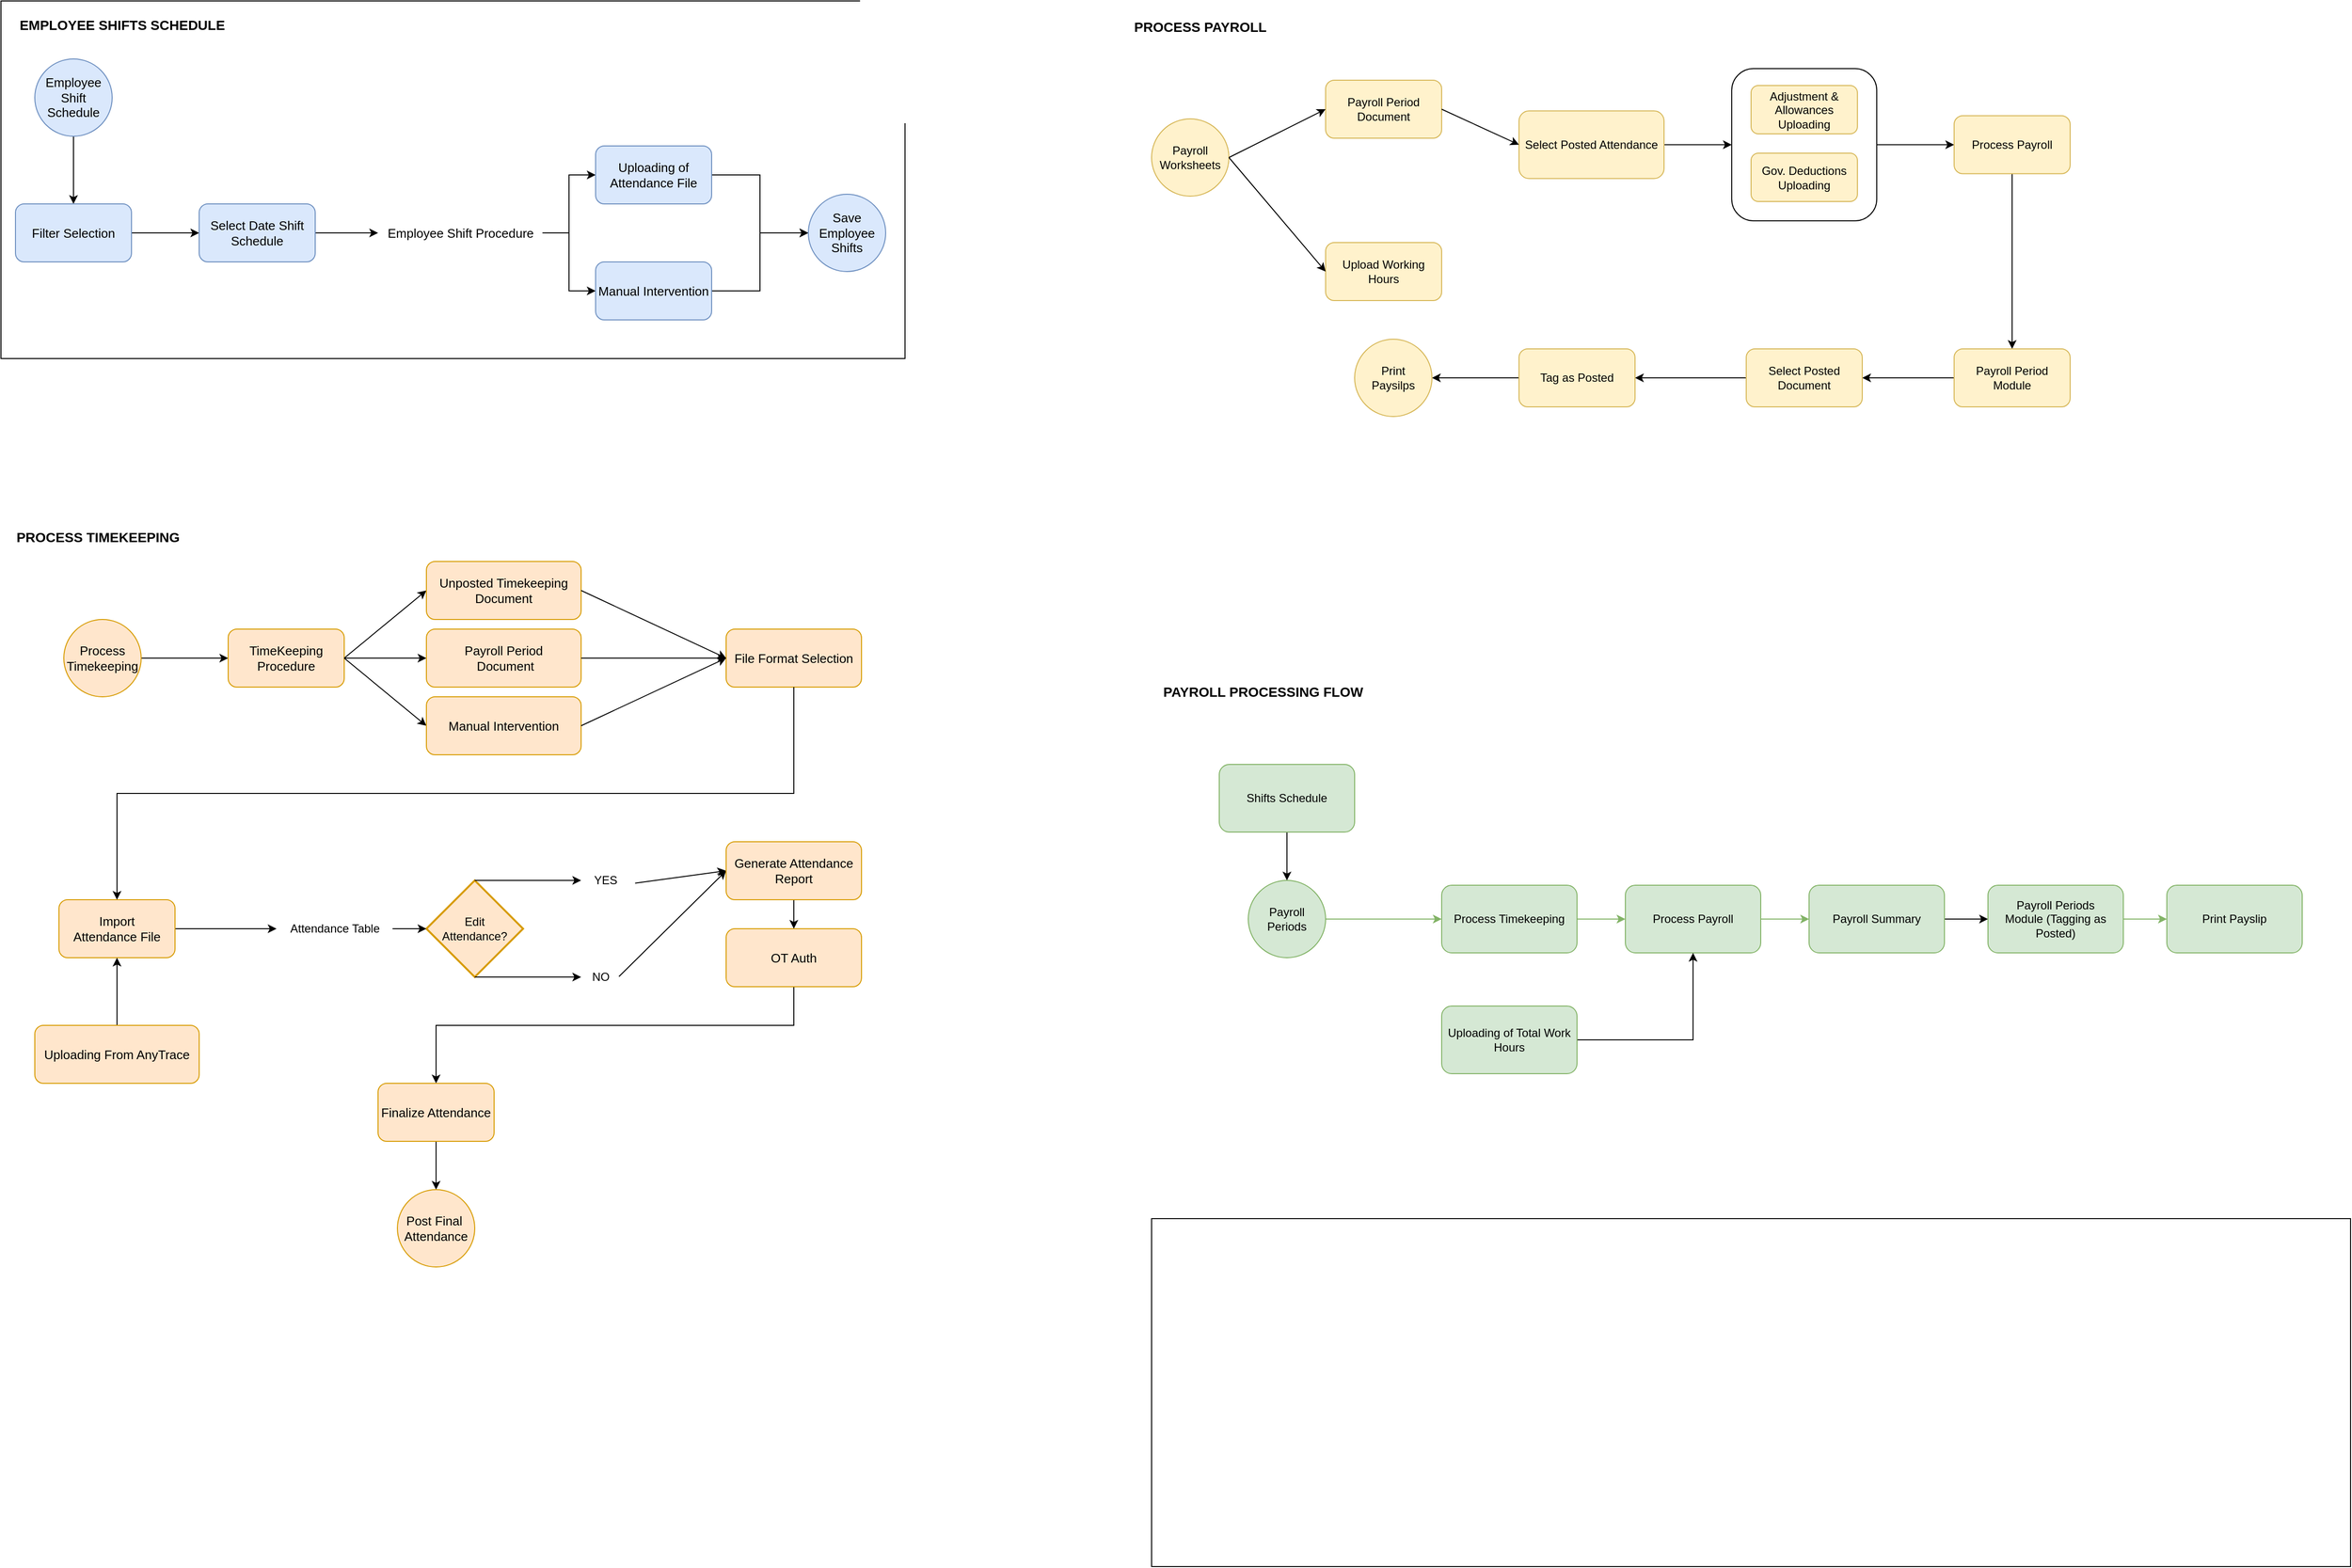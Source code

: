 <mxfile version="24.5.5" type="github">
  <diagram name="Page-1" id="Z2VON4-MzIzl6sSVADp_">
    <mxGraphModel dx="1646" dy="778" grid="1" gridSize="10" guides="1" tooltips="1" connect="1" arrows="1" fold="1" page="1" pageScale="1" pageWidth="850" pageHeight="1100" math="0" shadow="0">
      <root>
        <mxCell id="0" />
        <mxCell id="1" parent="0" />
        <mxCell id="FDAjhT9uTbYYxRGxeeJl-156" value="" style="rounded=0;whiteSpace=wrap;html=1;fillColor=none;" parent="1" vertex="1">
          <mxGeometry x="1270" y="1280" width="1240" height="360" as="geometry" />
        </mxCell>
        <mxCell id="FDAjhT9uTbYYxRGxeeJl-20" value="" style="verticalLabelPosition=bottom;verticalAlign=top;html=1;shape=mxgraph.basic.rect;fillColor2=none;strokeWidth=1;size=20;indent=5;fillColor=none;" parent="1" vertex="1">
          <mxGeometry x="80" y="20" width="935" height="370" as="geometry" />
        </mxCell>
        <mxCell id="FDAjhT9uTbYYxRGxeeJl-4" style="edgeStyle=orthogonalEdgeStyle;rounded=0;orthogonalLoop=1;jettySize=auto;html=1;entryX=0.5;entryY=0;entryDx=0;entryDy=0;" parent="1" source="FDAjhT9uTbYYxRGxeeJl-2" target="FDAjhT9uTbYYxRGxeeJl-3" edge="1">
          <mxGeometry relative="1" as="geometry" />
        </mxCell>
        <mxCell id="FDAjhT9uTbYYxRGxeeJl-2" value="Employee Shift Schedule" style="ellipse;whiteSpace=wrap;html=1;aspect=fixed;fillColor=#dae8fc;strokeColor=#6c8ebf;fontSize=13;" parent="1" vertex="1">
          <mxGeometry x="115" y="80" width="80" height="80" as="geometry" />
        </mxCell>
        <mxCell id="FDAjhT9uTbYYxRGxeeJl-6" style="edgeStyle=orthogonalEdgeStyle;rounded=0;orthogonalLoop=1;jettySize=auto;html=1;" parent="1" source="FDAjhT9uTbYYxRGxeeJl-3" target="FDAjhT9uTbYYxRGxeeJl-5" edge="1">
          <mxGeometry relative="1" as="geometry" />
        </mxCell>
        <mxCell id="FDAjhT9uTbYYxRGxeeJl-3" value="Filter Selection" style="rounded=1;whiteSpace=wrap;html=1;fillColor=#dae8fc;strokeColor=#6c8ebf;fontSize=13;" parent="1" vertex="1">
          <mxGeometry x="95" y="230" width="120" height="60" as="geometry" />
        </mxCell>
        <mxCell id="FDAjhT9uTbYYxRGxeeJl-8" style="edgeStyle=orthogonalEdgeStyle;rounded=0;orthogonalLoop=1;jettySize=auto;html=1;" parent="1" source="FDAjhT9uTbYYxRGxeeJl-5" target="FDAjhT9uTbYYxRGxeeJl-7" edge="1">
          <mxGeometry relative="1" as="geometry" />
        </mxCell>
        <mxCell id="FDAjhT9uTbYYxRGxeeJl-5" value="Select Date Shift Schedule" style="rounded=1;whiteSpace=wrap;html=1;fillColor=#dae8fc;strokeColor=#6c8ebf;fontSize=13;" parent="1" vertex="1">
          <mxGeometry x="285" y="230" width="120" height="60" as="geometry" />
        </mxCell>
        <mxCell id="FDAjhT9uTbYYxRGxeeJl-11" style="edgeStyle=orthogonalEdgeStyle;rounded=0;orthogonalLoop=1;jettySize=auto;html=1;entryX=0;entryY=0.5;entryDx=0;entryDy=0;" parent="1" source="FDAjhT9uTbYYxRGxeeJl-7" target="FDAjhT9uTbYYxRGxeeJl-9" edge="1">
          <mxGeometry relative="1" as="geometry" />
        </mxCell>
        <mxCell id="FDAjhT9uTbYYxRGxeeJl-12" style="edgeStyle=orthogonalEdgeStyle;rounded=0;orthogonalLoop=1;jettySize=auto;html=1;entryX=0;entryY=0.5;entryDx=0;entryDy=0;" parent="1" source="FDAjhT9uTbYYxRGxeeJl-7" target="FDAjhT9uTbYYxRGxeeJl-10" edge="1">
          <mxGeometry relative="1" as="geometry" />
        </mxCell>
        <mxCell id="FDAjhT9uTbYYxRGxeeJl-7" value="Employee Shift Procedure" style="text;html=1;align=center;verticalAlign=middle;resizable=0;points=[];autosize=1;strokeColor=none;fillColor=none;fontSize=13;" parent="1" vertex="1">
          <mxGeometry x="470" y="245" width="170" height="30" as="geometry" />
        </mxCell>
        <mxCell id="FDAjhT9uTbYYxRGxeeJl-16" style="edgeStyle=orthogonalEdgeStyle;rounded=0;orthogonalLoop=1;jettySize=auto;html=1;entryX=0;entryY=0.5;entryDx=0;entryDy=0;" parent="1" source="FDAjhT9uTbYYxRGxeeJl-9" target="FDAjhT9uTbYYxRGxeeJl-14" edge="1">
          <mxGeometry relative="1" as="geometry" />
        </mxCell>
        <mxCell id="FDAjhT9uTbYYxRGxeeJl-9" value="&lt;span style=&quot;font-size: 13px;&quot;&gt;&lt;/span&gt;&lt;span style=&quot;font-size: 13px;&quot;&gt;&lt;/span&gt;&lt;span style=&quot;white-space-collapse: preserve; font-size: 13px;&quot;&gt;Uploading of Attendance File&lt;/span&gt;" style="rounded=1;whiteSpace=wrap;html=1;fillColor=#dae8fc;strokeColor=#6c8ebf;fontSize=13;" parent="1" vertex="1">
          <mxGeometry x="695" y="170" width="120" height="60" as="geometry" />
        </mxCell>
        <mxCell id="FDAjhT9uTbYYxRGxeeJl-17" style="edgeStyle=orthogonalEdgeStyle;rounded=0;orthogonalLoop=1;jettySize=auto;html=1;" parent="1" source="FDAjhT9uTbYYxRGxeeJl-10" edge="1">
          <mxGeometry relative="1" as="geometry">
            <mxPoint x="915" y="260" as="targetPoint" />
            <Array as="points">
              <mxPoint x="865" y="320" />
              <mxPoint x="865" y="260" />
            </Array>
          </mxGeometry>
        </mxCell>
        <mxCell id="FDAjhT9uTbYYxRGxeeJl-10" value="&lt;span style=&quot;font-size: 13px;&quot;&gt;&lt;/span&gt;&lt;span style=&quot;font-size: 13px;&quot;&gt;&lt;/span&gt;&lt;span style=&quot;white-space-collapse: preserve; font-size: 13px;&quot;&gt;Manual Intervention&lt;/span&gt;" style="rounded=1;whiteSpace=wrap;html=1;fillColor=#dae8fc;strokeColor=#6c8ebf;fontSize=13;" parent="1" vertex="1">
          <mxGeometry x="695" y="290" width="120" height="60" as="geometry" />
        </mxCell>
        <mxCell id="FDAjhT9uTbYYxRGxeeJl-14" value="&lt;span style=&quot;font-size: 13px;&quot;&gt;&lt;/span&gt;&lt;span style=&quot;font-size: 13px;&quot;&gt;&lt;/span&gt;&lt;span style=&quot;white-space-collapse: preserve; font-size: 13px;&quot;&gt;Save Employee Shifts&lt;/span&gt;" style="ellipse;whiteSpace=wrap;html=1;aspect=fixed;fillColor=#dae8fc;strokeColor=#6c8ebf;fontSize=13;" parent="1" vertex="1">
          <mxGeometry x="915" y="220" width="80" height="80" as="geometry" />
        </mxCell>
        <mxCell id="FDAjhT9uTbYYxRGxeeJl-21" value="&lt;b style=&quot;font-size: 14px;&quot;&gt;EMPLOYEE SHIFTS SCHEDULE&lt;/b&gt;" style="text;html=1;align=center;verticalAlign=middle;resizable=0;points=[];autosize=1;strokeColor=none;fillColor=none;fontSize=14;" parent="1" vertex="1">
          <mxGeometry x="85" y="30" width="240" height="30" as="geometry" />
        </mxCell>
        <mxCell id="FDAjhT9uTbYYxRGxeeJl-41" style="edgeStyle=orthogonalEdgeStyle;rounded=0;orthogonalLoop=1;jettySize=auto;html=1;entryX=0;entryY=0.5;entryDx=0;entryDy=0;" parent="1" source="FDAjhT9uTbYYxRGxeeJl-24" target="FDAjhT9uTbYYxRGxeeJl-53" edge="1">
          <mxGeometry relative="1" as="geometry">
            <mxPoint x="285" y="700" as="targetPoint" />
          </mxGeometry>
        </mxCell>
        <mxCell id="FDAjhT9uTbYYxRGxeeJl-24" value="Process Timekeeping" style="ellipse;whiteSpace=wrap;html=1;aspect=fixed;fillColor=#ffe6cc;strokeColor=#d79b00;fontSize=13;" parent="1" vertex="1">
          <mxGeometry x="145" y="660" width="80" height="80" as="geometry" />
        </mxCell>
        <mxCell id="FDAjhT9uTbYYxRGxeeJl-38" value="&lt;b style=&quot;font-size: 14px;&quot;&gt;PROCESS TIMEKEEPING&lt;/b&gt;" style="text;html=1;align=center;verticalAlign=middle;resizable=0;points=[];autosize=1;strokeColor=none;fillColor=none;fontSize=14;" parent="1" vertex="1">
          <mxGeometry x="85" y="560" width="190" height="30" as="geometry" />
        </mxCell>
        <mxCell id="FDAjhT9uTbYYxRGxeeJl-55" style="edgeStyle=orthogonalEdgeStyle;rounded=0;orthogonalLoop=1;jettySize=auto;html=1;entryX=0;entryY=0.5;entryDx=0;entryDy=0;" parent="1" source="FDAjhT9uTbYYxRGxeeJl-53" target="FDAjhT9uTbYYxRGxeeJl-62" edge="1">
          <mxGeometry relative="1" as="geometry">
            <mxPoint x="510" y="700" as="targetPoint" />
          </mxGeometry>
        </mxCell>
        <mxCell id="FDAjhT9uTbYYxRGxeeJl-53" value="&lt;span style=&quot;font-size: 13px;&quot;&gt;&lt;/span&gt;&lt;span style=&quot;font-size: 13px; text-wrap: nowrap;&quot;&gt;TimeKeeping&lt;/span&gt;&lt;br style=&quot;font-size: 13px; text-wrap: nowrap;&quot;&gt;&lt;span style=&quot;font-size: 13px; text-wrap: nowrap;&quot;&gt;Procedure&lt;/span&gt;" style="rounded=1;whiteSpace=wrap;html=1;fillColor=#ffe6cc;strokeColor=#d79b00;fontSize=13;" parent="1" vertex="1">
          <mxGeometry x="315" y="670" width="120" height="60" as="geometry" />
        </mxCell>
        <mxCell id="FDAjhT9uTbYYxRGxeeJl-57" value="" style="endArrow=classic;html=1;rounded=0;exitX=1;exitY=0.5;exitDx=0;exitDy=0;entryX=0;entryY=0.5;entryDx=0;entryDy=0;" parent="1" source="FDAjhT9uTbYYxRGxeeJl-53" target="FDAjhT9uTbYYxRGxeeJl-60" edge="1">
          <mxGeometry width="50" height="50" relative="1" as="geometry">
            <mxPoint x="455" y="685" as="sourcePoint" />
            <mxPoint x="505.8" y="645.33" as="targetPoint" />
          </mxGeometry>
        </mxCell>
        <mxCell id="FDAjhT9uTbYYxRGxeeJl-59" value="" style="endArrow=classic;html=1;rounded=0;exitX=1;exitY=0.5;exitDx=0;exitDy=0;entryX=0;entryY=0.5;entryDx=0;entryDy=0;" parent="1" source="FDAjhT9uTbYYxRGxeeJl-53" target="FDAjhT9uTbYYxRGxeeJl-61" edge="1">
          <mxGeometry width="50" height="50" relative="1" as="geometry">
            <mxPoint x="435" y="785" as="sourcePoint" />
            <mxPoint x="509.2" y="755.33" as="targetPoint" />
          </mxGeometry>
        </mxCell>
        <mxCell id="FDAjhT9uTbYYxRGxeeJl-60" value="&lt;span style=&quot;font-size: 13px;&quot;&gt;&lt;/span&gt;&lt;span style=&quot;font-size: 13px; text-wrap: nowrap;&quot;&gt;Unposted Timekeeping &lt;br style=&quot;font-size: 13px;&quot;&gt;Document&lt;/span&gt;" style="rounded=1;whiteSpace=wrap;html=1;fillColor=#ffe6cc;strokeColor=#d79b00;fontSize=13;" parent="1" vertex="1">
          <mxGeometry x="520" y="600" width="160" height="60" as="geometry" />
        </mxCell>
        <mxCell id="FDAjhT9uTbYYxRGxeeJl-61" value="&lt;span style=&quot;font-size: 13px;&quot;&gt;&lt;/span&gt;&lt;span style=&quot;font-size: 13px;&quot;&gt;&lt;/span&gt;&lt;span style=&quot;white-space-collapse: preserve; font-size: 13px;&quot;&gt;&lt;font style=&quot;font-size: 13px;&quot;&gt;Manual Intervention&lt;/font&gt;&lt;/span&gt;" style="rounded=1;whiteSpace=wrap;html=1;fillColor=#ffe6cc;strokeColor=#d79b00;fontSize=13;" parent="1" vertex="1">
          <mxGeometry x="520" y="740" width="160" height="60" as="geometry" />
        </mxCell>
        <mxCell id="FDAjhT9uTbYYxRGxeeJl-62" value="&lt;span style=&quot;font-size: 13px;&quot;&gt;&lt;/span&gt;&lt;span style=&quot;font-size: 13px; text-wrap: nowrap;&quot;&gt;Payroll Period&lt;br style=&quot;font-size: 13px;&quot;&gt;&amp;nbsp;Document&lt;/span&gt;" style="rounded=1;whiteSpace=wrap;html=1;fillColor=#ffe6cc;strokeColor=#d79b00;fontSize=13;" parent="1" vertex="1">
          <mxGeometry x="520" y="670" width="160" height="60" as="geometry" />
        </mxCell>
        <mxCell id="FDAjhT9uTbYYxRGxeeJl-63" value="&lt;span style=&quot;font-size: 13px;&quot;&gt;&lt;/span&gt;&lt;span style=&quot;font-size: 13px; text-wrap: nowrap;&quot;&gt;File Format Selection&lt;/span&gt;" style="rounded=1;whiteSpace=wrap;html=1;fillColor=#ffe6cc;strokeColor=#d79b00;fontSize=13;" parent="1" vertex="1">
          <mxGeometry x="830" y="670" width="140" height="60" as="geometry" />
        </mxCell>
        <mxCell id="FDAjhT9uTbYYxRGxeeJl-64" value="" style="endArrow=classic;html=1;rounded=0;exitX=1;exitY=0.5;exitDx=0;exitDy=0;entryX=0;entryY=0.5;entryDx=0;entryDy=0;" parent="1" source="FDAjhT9uTbYYxRGxeeJl-60" target="FDAjhT9uTbYYxRGxeeJl-63" edge="1">
          <mxGeometry width="50" height="50" relative="1" as="geometry">
            <mxPoint x="700" y="810" as="sourcePoint" />
            <mxPoint x="785" y="740" as="targetPoint" />
          </mxGeometry>
        </mxCell>
        <mxCell id="FDAjhT9uTbYYxRGxeeJl-65" value="" style="endArrow=classic;html=1;rounded=0;exitX=1;exitY=0.5;exitDx=0;exitDy=0;entryX=0;entryY=0.5;entryDx=0;entryDy=0;" parent="1" source="FDAjhT9uTbYYxRGxeeJl-62" target="FDAjhT9uTbYYxRGxeeJl-63" edge="1">
          <mxGeometry width="50" height="50" relative="1" as="geometry">
            <mxPoint x="730" y="810" as="sourcePoint" />
            <mxPoint x="815" y="740" as="targetPoint" />
          </mxGeometry>
        </mxCell>
        <mxCell id="FDAjhT9uTbYYxRGxeeJl-66" value="" style="endArrow=classic;html=1;rounded=0;exitX=1;exitY=0.5;exitDx=0;exitDy=0;entryX=0;entryY=0.5;entryDx=0;entryDy=0;" parent="1" source="FDAjhT9uTbYYxRGxeeJl-61" target="FDAjhT9uTbYYxRGxeeJl-63" edge="1">
          <mxGeometry width="50" height="50" relative="1" as="geometry">
            <mxPoint x="760" y="820" as="sourcePoint" />
            <mxPoint x="845" y="750" as="targetPoint" />
          </mxGeometry>
        </mxCell>
        <mxCell id="FDAjhT9uTbYYxRGxeeJl-71" style="edgeStyle=orthogonalEdgeStyle;rounded=0;orthogonalLoop=1;jettySize=auto;html=1;" parent="1" source="FDAjhT9uTbYYxRGxeeJl-67" target="FDAjhT9uTbYYxRGxeeJl-70" edge="1">
          <mxGeometry relative="1" as="geometry" />
        </mxCell>
        <mxCell id="FDAjhT9uTbYYxRGxeeJl-67" value="&lt;span style=&quot;font-size: 13px;&quot;&gt;&lt;/span&gt;&lt;span style=&quot;font-size: 13px; text-wrap: nowrap;&quot;&gt;Import &lt;br style=&quot;font-size: 13px;&quot;&gt;Attendance File&lt;/span&gt;" style="rounded=1;whiteSpace=wrap;html=1;fillColor=#ffe6cc;strokeColor=#d79b00;fontSize=13;" parent="1" vertex="1">
          <mxGeometry x="140" y="950" width="120" height="60" as="geometry" />
        </mxCell>
        <mxCell id="FDAjhT9uTbYYxRGxeeJl-69" value="" style="endArrow=classic;html=1;rounded=0;entryX=0.5;entryY=0;entryDx=0;entryDy=0;exitX=0.5;exitY=1;exitDx=0;exitDy=0;" parent="1" source="FDAjhT9uTbYYxRGxeeJl-63" target="FDAjhT9uTbYYxRGxeeJl-67" edge="1">
          <mxGeometry width="50" height="50" relative="1" as="geometry">
            <mxPoint x="885" y="840" as="sourcePoint" />
            <mxPoint x="565" y="810" as="targetPoint" />
            <Array as="points">
              <mxPoint x="900" y="840" />
              <mxPoint x="200" y="840" />
            </Array>
          </mxGeometry>
        </mxCell>
        <mxCell id="FDAjhT9uTbYYxRGxeeJl-70" value="Attendance Table" style="text;html=1;align=center;verticalAlign=middle;resizable=0;points=[];autosize=1;strokeColor=none;fillColor=none;" parent="1" vertex="1">
          <mxGeometry x="365" y="965" width="120" height="30" as="geometry" />
        </mxCell>
        <mxCell id="FDAjhT9uTbYYxRGxeeJl-72" value="Edit &lt;br&gt;Attendance?" style="strokeWidth=2;html=1;shape=mxgraph.flowchart.decision;whiteSpace=wrap;fillColor=#ffe6cc;strokeColor=#d79b00;" parent="1" vertex="1">
          <mxGeometry x="520" y="930" width="100" height="100" as="geometry" />
        </mxCell>
        <mxCell id="FDAjhT9uTbYYxRGxeeJl-74" style="edgeStyle=orthogonalEdgeStyle;rounded=0;orthogonalLoop=1;jettySize=auto;html=1;entryX=0;entryY=0.5;entryDx=0;entryDy=0;entryPerimeter=0;" parent="1" source="FDAjhT9uTbYYxRGxeeJl-70" target="FDAjhT9uTbYYxRGxeeJl-72" edge="1">
          <mxGeometry relative="1" as="geometry" />
        </mxCell>
        <mxCell id="FDAjhT9uTbYYxRGxeeJl-75" value="YES" style="text;html=1;align=center;verticalAlign=middle;resizable=0;points=[];autosize=1;strokeColor=none;fillColor=none;" parent="1" vertex="1">
          <mxGeometry x="680" y="915" width="50" height="30" as="geometry" />
        </mxCell>
        <mxCell id="FDAjhT9uTbYYxRGxeeJl-76" value="NO" style="text;html=1;align=center;verticalAlign=middle;resizable=0;points=[];autosize=1;strokeColor=none;fillColor=none;" parent="1" vertex="1">
          <mxGeometry x="680" y="1015" width="40" height="30" as="geometry" />
        </mxCell>
        <mxCell id="FDAjhT9uTbYYxRGxeeJl-78" value="" style="endArrow=classic;html=1;rounded=0;exitX=0.5;exitY=0;exitDx=0;exitDy=0;exitPerimeter=0;" parent="1" source="FDAjhT9uTbYYxRGxeeJl-72" target="FDAjhT9uTbYYxRGxeeJl-75" edge="1">
          <mxGeometry width="50" height="50" relative="1" as="geometry">
            <mxPoint x="605" y="910" as="sourcePoint" />
            <mxPoint x="655" y="860" as="targetPoint" />
          </mxGeometry>
        </mxCell>
        <mxCell id="FDAjhT9uTbYYxRGxeeJl-79" value="" style="endArrow=classic;html=1;rounded=0;exitX=0.5;exitY=1;exitDx=0;exitDy=0;exitPerimeter=0;" parent="1" source="FDAjhT9uTbYYxRGxeeJl-72" target="FDAjhT9uTbYYxRGxeeJl-76" edge="1">
          <mxGeometry width="50" height="50" relative="1" as="geometry">
            <mxPoint x="575" y="1040" as="sourcePoint" />
            <mxPoint x="685" y="1040" as="targetPoint" />
          </mxGeometry>
        </mxCell>
        <mxCell id="FDAjhT9uTbYYxRGxeeJl-86" style="edgeStyle=orthogonalEdgeStyle;rounded=0;orthogonalLoop=1;jettySize=auto;html=1;entryX=0.5;entryY=0;entryDx=0;entryDy=0;exitX=0.5;exitY=1;exitDx=0;exitDy=0;" parent="1" source="FDAjhT9uTbYYxRGxeeJl-80" target="FDAjhT9uTbYYxRGxeeJl-84" edge="1">
          <mxGeometry relative="1" as="geometry">
            <Array as="points">
              <mxPoint x="900" y="1080" />
              <mxPoint x="530" y="1080" />
            </Array>
          </mxGeometry>
        </mxCell>
        <mxCell id="FDAjhT9uTbYYxRGxeeJl-80" value="OT Auth" style="rounded=1;whiteSpace=wrap;html=1;fillColor=#ffe6cc;strokeColor=#d79b00;fontSize=13;" parent="1" vertex="1">
          <mxGeometry x="830" y="980" width="140" height="60" as="geometry" />
        </mxCell>
        <mxCell id="FDAjhT9uTbYYxRGxeeJl-81" value="" style="endArrow=classic;html=1;rounded=0;exitX=1.117;exitY=0.594;exitDx=0;exitDy=0;exitPerimeter=0;entryX=0;entryY=0.5;entryDx=0;entryDy=0;" parent="1" source="FDAjhT9uTbYYxRGxeeJl-75" target="75gCchxxYWHDIyCFGVaZ-20" edge="1">
          <mxGeometry width="50" height="50" relative="1" as="geometry">
            <mxPoint x="685" y="970" as="sourcePoint" />
            <mxPoint x="795" y="970" as="targetPoint" />
          </mxGeometry>
        </mxCell>
        <mxCell id="FDAjhT9uTbYYxRGxeeJl-82" value="" style="endArrow=classic;html=1;rounded=0;exitX=0.979;exitY=0.483;exitDx=0;exitDy=0;exitPerimeter=0;entryX=0;entryY=0.5;entryDx=0;entryDy=0;" parent="1" source="FDAjhT9uTbYYxRGxeeJl-76" target="75gCchxxYWHDIyCFGVaZ-20" edge="1">
          <mxGeometry width="50" height="50" relative="1" as="geometry">
            <mxPoint x="736" y="995" as="sourcePoint" />
            <mxPoint x="830" y="1042" as="targetPoint" />
          </mxGeometry>
        </mxCell>
        <mxCell id="FDAjhT9uTbYYxRGxeeJl-88" style="edgeStyle=orthogonalEdgeStyle;rounded=0;orthogonalLoop=1;jettySize=auto;html=1;" parent="1" source="FDAjhT9uTbYYxRGxeeJl-84" target="FDAjhT9uTbYYxRGxeeJl-87" edge="1">
          <mxGeometry relative="1" as="geometry" />
        </mxCell>
        <mxCell id="FDAjhT9uTbYYxRGxeeJl-84" value="&lt;span style=&quot;font-size: 13px;&quot;&gt;&lt;/span&gt;&lt;span style=&quot;text-wrap: nowrap;&quot;&gt;Finalize Attendance&lt;/span&gt;" style="rounded=1;whiteSpace=wrap;html=1;fillColor=#ffe6cc;strokeColor=#d79b00;fontSize=13;" parent="1" vertex="1">
          <mxGeometry x="470" y="1140" width="120" height="60" as="geometry" />
        </mxCell>
        <mxCell id="FDAjhT9uTbYYxRGxeeJl-87" value="Post Final&amp;nbsp;&lt;br style=&quot;font-size: 13px;&quot;&gt;Attendance" style="ellipse;whiteSpace=wrap;html=1;aspect=fixed;fillColor=#ffe6cc;strokeColor=#d79b00;fontSize=13;" parent="1" vertex="1">
          <mxGeometry x="490" y="1250" width="80" height="80" as="geometry" />
        </mxCell>
        <mxCell id="FDAjhT9uTbYYxRGxeeJl-97" value="Payroll Worksheets" style="ellipse;whiteSpace=wrap;html=1;aspect=fixed;fillColor=#fff2cc;strokeColor=#d6b656;fontSize=12;" parent="1" vertex="1">
          <mxGeometry x="1270" y="142" width="80" height="80" as="geometry" />
        </mxCell>
        <mxCell id="FDAjhT9uTbYYxRGxeeJl-99" value="&lt;span style=&quot;font-size: 12px;&quot;&gt;&lt;/span&gt;&lt;span style=&quot;font-size: 12px;&quot;&gt;&lt;/span&gt;&lt;span style=&quot;white-space-collapse: preserve; font-size: 12px;&quot;&gt;Payroll Period Document&lt;/span&gt;" style="rounded=1;whiteSpace=wrap;html=1;fillColor=#fff2cc;strokeColor=#d6b656;fontSize=12;" parent="1" vertex="1">
          <mxGeometry x="1450" y="102" width="120" height="60" as="geometry" />
        </mxCell>
        <mxCell id="FDAjhT9uTbYYxRGxeeJl-111" value="&lt;span style=&quot;font-size: 12px;&quot;&gt;&lt;/span&gt;&lt;span style=&quot;font-size: 12px;&quot;&gt;&lt;/span&gt;&lt;span style=&quot;white-space-collapse: preserve; font-size: 12px;&quot;&gt;Upload Working Hours&lt;/span&gt;" style="rounded=1;whiteSpace=wrap;html=1;fillColor=#fff2cc;strokeColor=#d6b656;fontSize=12;" parent="1" vertex="1">
          <mxGeometry x="1450" y="270" width="120" height="60" as="geometry" />
        </mxCell>
        <mxCell id="FDAjhT9uTbYYxRGxeeJl-112" value="" style="endArrow=classic;html=1;rounded=0;exitX=1;exitY=0.5;exitDx=0;exitDy=0;entryX=0;entryY=0.5;entryDx=0;entryDy=0;" parent="1" source="FDAjhT9uTbYYxRGxeeJl-97" target="FDAjhT9uTbYYxRGxeeJl-99" edge="1">
          <mxGeometry width="50" height="50" relative="1" as="geometry">
            <mxPoint x="1380" y="162" as="sourcePoint" />
            <mxPoint x="1430" y="112" as="targetPoint" />
          </mxGeometry>
        </mxCell>
        <mxCell id="FDAjhT9uTbYYxRGxeeJl-113" value="" style="endArrow=classic;html=1;rounded=0;exitX=1;exitY=0.5;exitDx=0;exitDy=0;entryX=0;entryY=0.5;entryDx=0;entryDy=0;" parent="1" source="FDAjhT9uTbYYxRGxeeJl-97" target="FDAjhT9uTbYYxRGxeeJl-111" edge="1">
          <mxGeometry width="50" height="50" relative="1" as="geometry">
            <mxPoint x="1370" y="222" as="sourcePoint" />
            <mxPoint x="1420" y="172" as="targetPoint" />
          </mxGeometry>
        </mxCell>
        <mxCell id="FDAjhT9uTbYYxRGxeeJl-120" style="edgeStyle=orthogonalEdgeStyle;rounded=0;orthogonalLoop=1;jettySize=auto;html=1;" parent="1" source="FDAjhT9uTbYYxRGxeeJl-117" target="FDAjhT9uTbYYxRGxeeJl-121" edge="1">
          <mxGeometry relative="1" as="geometry">
            <mxPoint x="1850" y="132.5" as="targetPoint" />
          </mxGeometry>
        </mxCell>
        <mxCell id="FDAjhT9uTbYYxRGxeeJl-117" value="&lt;span&gt;&lt;/span&gt;&lt;span style=&quot;font-size: 12px; text-wrap: nowrap;&quot;&gt;Select Posted Attendance&lt;/span&gt;" style="rounded=1;whiteSpace=wrap;html=1;fillColor=#fff2cc;strokeColor=#d6b656;fontSize=10;" parent="1" vertex="1">
          <mxGeometry x="1650" y="133.75" width="150" height="70" as="geometry" />
        </mxCell>
        <mxCell id="FDAjhT9uTbYYxRGxeeJl-118" value="" style="endArrow=classic;html=1;rounded=0;exitX=1;exitY=0.5;exitDx=0;exitDy=0;entryX=0;entryY=0.5;entryDx=0;entryDy=0;" parent="1" source="FDAjhT9uTbYYxRGxeeJl-99" target="FDAjhT9uTbYYxRGxeeJl-117" edge="1">
          <mxGeometry width="50" height="50" relative="1" as="geometry">
            <mxPoint x="1650" y="112" as="sourcePoint" />
            <mxPoint x="1750" y="62" as="targetPoint" />
          </mxGeometry>
        </mxCell>
        <mxCell id="FDAjhT9uTbYYxRGxeeJl-125" style="edgeStyle=orthogonalEdgeStyle;rounded=0;orthogonalLoop=1;jettySize=auto;html=1;" parent="1" source="FDAjhT9uTbYYxRGxeeJl-121" target="FDAjhT9uTbYYxRGxeeJl-132" edge="1">
          <mxGeometry relative="1" as="geometry">
            <mxPoint x="2100" y="168.75" as="targetPoint" />
          </mxGeometry>
        </mxCell>
        <mxCell id="FDAjhT9uTbYYxRGxeeJl-121" value="" style="rounded=1;whiteSpace=wrap;html=1;" parent="1" vertex="1">
          <mxGeometry x="1870" y="90" width="150" height="157.5" as="geometry" />
        </mxCell>
        <mxCell id="FDAjhT9uTbYYxRGxeeJl-122" value="&lt;span style=&quot;font-size: 12px;&quot;&gt;&lt;/span&gt;&lt;span style=&quot;font-size: 12px;&quot;&gt;&lt;/span&gt;&lt;span style=&quot;white-space-collapse: preserve; font-size: 12px;&quot;&gt;Adjustment &amp;amp; Allowances Uploading&lt;/span&gt;" style="rounded=1;whiteSpace=wrap;html=1;fillColor=#fff2cc;strokeColor=#d6b656;fontSize=12;" parent="1" vertex="1">
          <mxGeometry x="1890" y="107.5" width="110" height="50" as="geometry" />
        </mxCell>
        <mxCell id="FDAjhT9uTbYYxRGxeeJl-123" value="&lt;span style=&quot;font-size: 12px;&quot;&gt;&lt;/span&gt;&lt;span style=&quot;font-size: 12px;&quot;&gt;&lt;/span&gt;&lt;span style=&quot;white-space-collapse: preserve; font-size: 12px;&quot;&gt;Gov. Deductions&lt;br style=&quot;font-size: 12px;&quot;&gt;Uploading&lt;/span&gt;" style="rounded=1;whiteSpace=wrap;html=1;fillColor=#fff2cc;strokeColor=#d6b656;fontSize=12;" parent="1" vertex="1">
          <mxGeometry x="1890" y="177.5" width="110" height="50" as="geometry" />
        </mxCell>
        <mxCell id="FDAjhT9uTbYYxRGxeeJl-131" value="&lt;b style=&quot;font-size: 14px;&quot;&gt;PROCESS PAYROLL&lt;/b&gt;" style="text;html=1;align=center;verticalAlign=middle;resizable=0;points=[];autosize=1;strokeColor=none;fillColor=none;fontSize=14;" parent="1" vertex="1">
          <mxGeometry x="1240" y="32" width="160" height="30" as="geometry" />
        </mxCell>
        <mxCell id="FDAjhT9uTbYYxRGxeeJl-135" style="edgeStyle=orthogonalEdgeStyle;rounded=0;orthogonalLoop=1;jettySize=auto;html=1;entryX=0.5;entryY=0;entryDx=0;entryDy=0;" parent="1" source="FDAjhT9uTbYYxRGxeeJl-132" target="FDAjhT9uTbYYxRGxeeJl-134" edge="1">
          <mxGeometry relative="1" as="geometry" />
        </mxCell>
        <mxCell id="FDAjhT9uTbYYxRGxeeJl-132" value="&lt;span style=&quot;font-size: 12px;&quot;&gt;&lt;/span&gt;&lt;span style=&quot;font-size: 12px;&quot;&gt;&lt;/span&gt;&lt;span style=&quot;white-space-collapse: preserve; font-size: 12px;&quot;&gt;Process Payroll&lt;/span&gt;" style="rounded=1;whiteSpace=wrap;html=1;fillColor=#fff2cc;strokeColor=#d6b656;fontSize=12;" parent="1" vertex="1">
          <mxGeometry x="2100" y="138.75" width="120" height="60" as="geometry" />
        </mxCell>
        <mxCell id="FDAjhT9uTbYYxRGxeeJl-137" style="edgeStyle=orthogonalEdgeStyle;rounded=0;orthogonalLoop=1;jettySize=auto;html=1;entryX=1;entryY=0.5;entryDx=0;entryDy=0;" parent="1" source="FDAjhT9uTbYYxRGxeeJl-134" target="FDAjhT9uTbYYxRGxeeJl-136" edge="1">
          <mxGeometry relative="1" as="geometry" />
        </mxCell>
        <mxCell id="FDAjhT9uTbYYxRGxeeJl-134" value="&lt;span style=&quot;font-size: 12px;&quot;&gt;&lt;/span&gt;&lt;span style=&quot;font-size: 12px;&quot;&gt;&lt;/span&gt;&lt;span style=&quot;white-space-collapse: preserve; font-size: 12px;&quot;&gt;Payroll Period&lt;br/&gt;Module&lt;/span&gt;" style="rounded=1;whiteSpace=wrap;html=1;fillColor=#fff2cc;strokeColor=#d6b656;fontSize=12;" parent="1" vertex="1">
          <mxGeometry x="2100" y="380" width="120" height="60" as="geometry" />
        </mxCell>
        <mxCell id="FDAjhT9uTbYYxRGxeeJl-139" style="edgeStyle=orthogonalEdgeStyle;rounded=0;orthogonalLoop=1;jettySize=auto;html=1;" parent="1" source="FDAjhT9uTbYYxRGxeeJl-136" target="FDAjhT9uTbYYxRGxeeJl-138" edge="1">
          <mxGeometry relative="1" as="geometry" />
        </mxCell>
        <mxCell id="FDAjhT9uTbYYxRGxeeJl-136" value="&lt;span style=&quot;font-size: 12px;&quot;&gt;&lt;/span&gt;&lt;span style=&quot;font-size: 12px;&quot;&gt;&lt;/span&gt;&lt;span style=&quot;white-space-collapse: preserve; font-size: 12px;&quot;&gt;Select Posted Document&lt;/span&gt;" style="rounded=1;whiteSpace=wrap;html=1;fillColor=#fff2cc;strokeColor=#d6b656;fontSize=12;" parent="1" vertex="1">
          <mxGeometry x="1885" y="380" width="120" height="60" as="geometry" />
        </mxCell>
        <mxCell id="FDAjhT9uTbYYxRGxeeJl-141" style="edgeStyle=orthogonalEdgeStyle;rounded=0;orthogonalLoop=1;jettySize=auto;html=1;" parent="1" source="FDAjhT9uTbYYxRGxeeJl-138" target="FDAjhT9uTbYYxRGxeeJl-140" edge="1">
          <mxGeometry relative="1" as="geometry" />
        </mxCell>
        <mxCell id="FDAjhT9uTbYYxRGxeeJl-138" value="&lt;span style=&quot;font-size: 12px;&quot;&gt;&lt;/span&gt;&lt;span style=&quot;font-size: 12px;&quot;&gt;&lt;/span&gt;&lt;span style=&quot;white-space-collapse: preserve; font-size: 12px;&quot;&gt;Tag as Posted&lt;/span&gt;" style="rounded=1;whiteSpace=wrap;html=1;fillColor=#fff2cc;strokeColor=#d6b656;fontSize=12;" parent="1" vertex="1">
          <mxGeometry x="1650" y="380" width="120" height="60" as="geometry" />
        </mxCell>
        <mxCell id="FDAjhT9uTbYYxRGxeeJl-140" value="Print &lt;br&gt;Paysilps" style="ellipse;whiteSpace=wrap;html=1;aspect=fixed;fillColor=#fff2cc;strokeColor=#d6b656;fontSize=12;" parent="1" vertex="1">
          <mxGeometry x="1480" y="370" width="80" height="80" as="geometry" />
        </mxCell>
        <mxCell id="FDAjhT9uTbYYxRGxeeJl-151" style="edgeStyle=orthogonalEdgeStyle;rounded=0;orthogonalLoop=1;jettySize=auto;html=1;entryX=0;entryY=0.5;entryDx=0;entryDy=0;fillColor=#d5e8d4;strokeColor=#82b366;" parent="1" source="FDAjhT9uTbYYxRGxeeJl-142" target="FDAjhT9uTbYYxRGxeeJl-143" edge="1">
          <mxGeometry relative="1" as="geometry">
            <mxPoint x="1495" y="970" as="targetPoint" />
          </mxGeometry>
        </mxCell>
        <mxCell id="FDAjhT9uTbYYxRGxeeJl-142" value="Payroll Periods" style="ellipse;whiteSpace=wrap;html=1;aspect=fixed;fillColor=#d5e8d4;strokeColor=#82b366;fontSize=12;" parent="1" vertex="1">
          <mxGeometry x="1370" y="930" width="80" height="80" as="geometry" />
        </mxCell>
        <mxCell id="FDAjhT9uTbYYxRGxeeJl-153" style="edgeStyle=orthogonalEdgeStyle;rounded=0;orthogonalLoop=1;jettySize=auto;html=1;entryX=0;entryY=0.5;entryDx=0;entryDy=0;fillColor=#d5e8d4;strokeColor=#82b366;" parent="1" source="FDAjhT9uTbYYxRGxeeJl-143" target="FDAjhT9uTbYYxRGxeeJl-146" edge="1">
          <mxGeometry relative="1" as="geometry" />
        </mxCell>
        <mxCell id="FDAjhT9uTbYYxRGxeeJl-143" value="&lt;span style=&quot;font-size: 12px;&quot;&gt;&lt;/span&gt;&lt;span style=&quot;font-size: 12px;&quot;&gt;&lt;/span&gt;&lt;span style=&quot;white-space-collapse: preserve; font-size: 12px;&quot;&gt;Process Timekeeping&lt;/span&gt;" style="rounded=1;whiteSpace=wrap;html=1;fillColor=#d5e8d4;strokeColor=#82b366;fontSize=12;" parent="1" vertex="1">
          <mxGeometry x="1570" y="935" width="140" height="70" as="geometry" />
        </mxCell>
        <mxCell id="FDAjhT9uTbYYxRGxeeJl-154" style="edgeStyle=orthogonalEdgeStyle;rounded=0;orthogonalLoop=1;jettySize=auto;html=1;entryX=0;entryY=0.5;entryDx=0;entryDy=0;fillColor=#d5e8d4;strokeColor=#82b366;" parent="1" source="FDAjhT9uTbYYxRGxeeJl-146" target="FDAjhT9uTbYYxRGxeeJl-147" edge="1">
          <mxGeometry relative="1" as="geometry" />
        </mxCell>
        <mxCell id="FDAjhT9uTbYYxRGxeeJl-146" value="&lt;span style=&quot;font-size: 12px;&quot;&gt;&lt;/span&gt;&lt;span style=&quot;font-size: 12px;&quot;&gt;&lt;/span&gt;&lt;span style=&quot;white-space-collapse: preserve; font-size: 12px;&quot;&gt;Process Payroll&lt;/span&gt;" style="rounded=1;whiteSpace=wrap;html=1;fillColor=#d5e8d4;strokeColor=#82b366;fontSize=12;" parent="1" vertex="1">
          <mxGeometry x="1760" y="935" width="140" height="70" as="geometry" />
        </mxCell>
        <mxCell id="FDAjhT9uTbYYxRGxeeJl-155" style="edgeStyle=orthogonalEdgeStyle;rounded=0;orthogonalLoop=1;jettySize=auto;html=1;entryX=0;entryY=0.5;entryDx=0;entryDy=0;fillColor=#d5e8d4;strokeColor=#82b366;exitX=1;exitY=0.5;exitDx=0;exitDy=0;" parent="1" source="75gCchxxYWHDIyCFGVaZ-1" target="FDAjhT9uTbYYxRGxeeJl-148" edge="1">
          <mxGeometry relative="1" as="geometry">
            <mxPoint x="2305" y="970" as="targetPoint" />
          </mxGeometry>
        </mxCell>
        <mxCell id="75gCchxxYWHDIyCFGVaZ-5" style="edgeStyle=orthogonalEdgeStyle;rounded=0;orthogonalLoop=1;jettySize=auto;html=1;" edge="1" parent="1" source="FDAjhT9uTbYYxRGxeeJl-147" target="75gCchxxYWHDIyCFGVaZ-1">
          <mxGeometry relative="1" as="geometry" />
        </mxCell>
        <mxCell id="FDAjhT9uTbYYxRGxeeJl-147" value="Payroll Summary" style="rounded=1;whiteSpace=wrap;html=1;fillColor=#d5e8d4;strokeColor=#82b366;fontSize=12;" parent="1" vertex="1">
          <mxGeometry x="1950" y="935" width="140" height="70" as="geometry" />
        </mxCell>
        <mxCell id="FDAjhT9uTbYYxRGxeeJl-148" value="&lt;span style=&quot;font-size: 12px;&quot;&gt;&lt;/span&gt;&lt;span style=&quot;white-space-collapse: preserve;&quot;&gt;Print Payslip&lt;/span&gt;" style="rounded=1;whiteSpace=wrap;html=1;fillColor=#d5e8d4;strokeColor=#82b366;fontSize=12;" parent="1" vertex="1">
          <mxGeometry x="2320" y="935" width="140" height="70" as="geometry" />
        </mxCell>
        <mxCell id="FDAjhT9uTbYYxRGxeeJl-157" value="&lt;b style=&quot;font-size: 14px;&quot;&gt;PAYROLL PROCESSING FLOW&lt;/b&gt;" style="text;html=1;align=center;verticalAlign=middle;resizable=0;points=[];autosize=1;strokeColor=none;fillColor=none;fontSize=14;" parent="1" vertex="1">
          <mxGeometry x="1270" y="720" width="230" height="30" as="geometry" />
        </mxCell>
        <mxCell id="75gCchxxYWHDIyCFGVaZ-1" value="&lt;span style=&quot;font-size: 12px;&quot;&gt;&lt;/span&gt;&lt;span style=&quot;white-space-collapse: preserve;&quot;&gt;Payroll Periods&lt;/span&gt;&lt;br style=&quot;white-space-collapse: preserve;&quot;&gt;&lt;span style=&quot;white-space-collapse: preserve;&quot;&gt;Module (Tagging as Posted)&lt;/span&gt;" style="rounded=1;whiteSpace=wrap;html=1;fillColor=#d5e8d4;strokeColor=#82b366;fontSize=12;" vertex="1" parent="1">
          <mxGeometry x="2135" y="935" width="140" height="70" as="geometry" />
        </mxCell>
        <mxCell id="75gCchxxYWHDIyCFGVaZ-10" style="edgeStyle=orthogonalEdgeStyle;rounded=0;orthogonalLoop=1;jettySize=auto;html=1;" edge="1" parent="1" source="75gCchxxYWHDIyCFGVaZ-9" target="FDAjhT9uTbYYxRGxeeJl-142">
          <mxGeometry relative="1" as="geometry" />
        </mxCell>
        <mxCell id="75gCchxxYWHDIyCFGVaZ-9" value="&lt;span style=&quot;font-size: 12px;&quot;&gt;&lt;/span&gt;&lt;span style=&quot;font-size: 12px;&quot;&gt;&lt;/span&gt;&lt;span style=&quot;white-space-collapse: preserve; font-size: 12px;&quot;&gt;Shifts Schedule&lt;/span&gt;" style="rounded=1;whiteSpace=wrap;html=1;fillColor=#d5e8d4;strokeColor=#82b366;fontSize=12;" vertex="1" parent="1">
          <mxGeometry x="1340" y="810" width="140" height="70" as="geometry" />
        </mxCell>
        <mxCell id="75gCchxxYWHDIyCFGVaZ-12" style="edgeStyle=orthogonalEdgeStyle;rounded=0;orthogonalLoop=1;jettySize=auto;html=1;entryX=0.5;entryY=1;entryDx=0;entryDy=0;" edge="1" parent="1" source="75gCchxxYWHDIyCFGVaZ-11" target="FDAjhT9uTbYYxRGxeeJl-146">
          <mxGeometry relative="1" as="geometry" />
        </mxCell>
        <mxCell id="75gCchxxYWHDIyCFGVaZ-11" value="&lt;span style=&quot;font-size: 12px;&quot;&gt;&lt;/span&gt;&lt;span style=&quot;white-space-collapse: preserve;&quot;&gt;Uploading of Total Work Hours&lt;/span&gt;" style="rounded=1;whiteSpace=wrap;html=1;fillColor=#d5e8d4;strokeColor=#82b366;fontSize=12;" vertex="1" parent="1">
          <mxGeometry x="1570" y="1060" width="140" height="70" as="geometry" />
        </mxCell>
        <mxCell id="75gCchxxYWHDIyCFGVaZ-18" style="edgeStyle=orthogonalEdgeStyle;rounded=0;orthogonalLoop=1;jettySize=auto;html=1;entryX=0.5;entryY=1;entryDx=0;entryDy=0;" edge="1" parent="1" source="75gCchxxYWHDIyCFGVaZ-17" target="FDAjhT9uTbYYxRGxeeJl-67">
          <mxGeometry relative="1" as="geometry" />
        </mxCell>
        <mxCell id="75gCchxxYWHDIyCFGVaZ-17" value="&lt;span style=&quot;font-size: 13px;&quot;&gt;&lt;/span&gt;&lt;span style=&quot;text-wrap: nowrap;&quot;&gt;Uploading From AnyTrace&lt;/span&gt;" style="rounded=1;whiteSpace=wrap;html=1;fillColor=#ffe6cc;strokeColor=#d79b00;fontSize=13;" vertex="1" parent="1">
          <mxGeometry x="115" y="1080" width="170" height="60" as="geometry" />
        </mxCell>
        <mxCell id="75gCchxxYWHDIyCFGVaZ-21" style="edgeStyle=orthogonalEdgeStyle;rounded=0;orthogonalLoop=1;jettySize=auto;html=1;entryX=0.5;entryY=0;entryDx=0;entryDy=0;" edge="1" parent="1" source="75gCchxxYWHDIyCFGVaZ-20" target="FDAjhT9uTbYYxRGxeeJl-80">
          <mxGeometry relative="1" as="geometry" />
        </mxCell>
        <mxCell id="75gCchxxYWHDIyCFGVaZ-20" value="&lt;span style=&quot;font-size: 13px;&quot;&gt;&lt;/span&gt;&lt;span style=&quot;font-size: 13px; text-wrap: nowrap;&quot;&gt;Generate Attendance &lt;br&gt;Report&lt;/span&gt;" style="rounded=1;whiteSpace=wrap;html=1;fillColor=#ffe6cc;strokeColor=#d79b00;fontSize=13;" vertex="1" parent="1">
          <mxGeometry x="830" y="890" width="140" height="60" as="geometry" />
        </mxCell>
      </root>
    </mxGraphModel>
  </diagram>
</mxfile>
